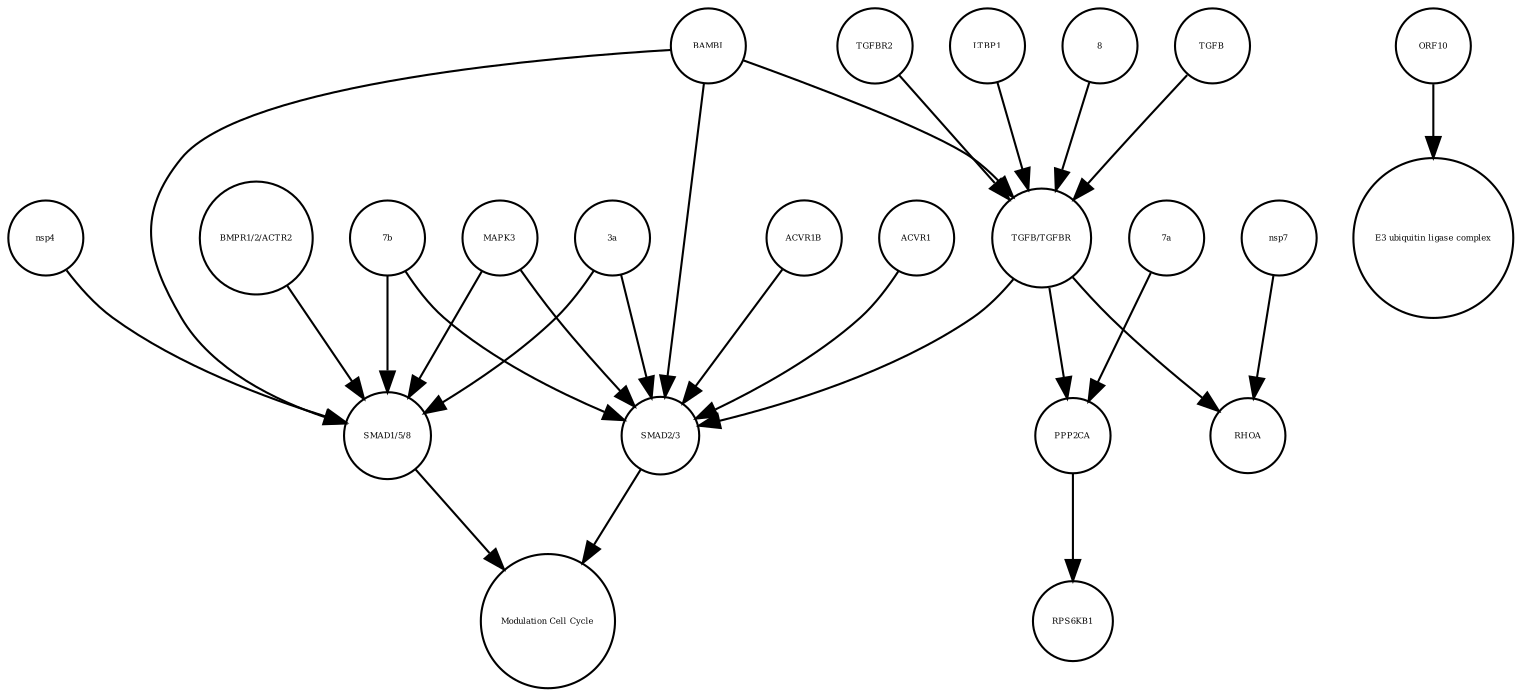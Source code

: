 strict digraph  {
"SMAD1/5/8" [annotation="", bipartite=0, cls=complex, fontsize=4, label="SMAD1/5/8", shape=circle];
"Modulation Cell Cycle" [annotation="", bipartite=0, cls=phenotype, fontsize=4, label="Modulation Cell Cycle", shape=circle];
"SMAD2/3" [annotation="", bipartite=0, cls=complex, fontsize=4, label="SMAD2/3", shape=circle];
nsp4 [annotation="", bipartite=0, cls=macromolecule, fontsize=4, label=nsp4, shape=circle];
ORF10 [annotation="", bipartite=0, cls=macromolecule, fontsize=4, label=ORF10, shape=circle];
BAMBI [annotation="", bipartite=0, cls=macromolecule, fontsize=4, label=BAMBI, shape=circle];
"7b" [annotation="", bipartite=0, cls=macromolecule, fontsize=4, label="7b", shape=circle];
MAPK3 [annotation="", bipartite=0, cls=macromolecule, fontsize=4, label=MAPK3, shape=circle];
PPP2CA [annotation="", bipartite=0, cls=macromolecule, fontsize=4, label=PPP2CA, shape=circle];
"3a" [annotation="", bipartite=0, cls=macromolecule, fontsize=4, label="3a", shape=circle];
RPS6KB1 [annotation="", bipartite=0, cls=macromolecule, fontsize=4, label=RPS6KB1, shape=circle];
"7a" [annotation="", bipartite=0, cls=macromolecule, fontsize=4, label="7a", shape=circle];
ACVR1B [annotation="", bipartite=0, cls=macromolecule, fontsize=4, label=ACVR1B, shape=circle];
"TGFB/TGFBR" [annotation="", bipartite=0, cls=complex, fontsize=4, label="TGFB/TGFBR", shape=circle];
ACVR1 [annotation="", bipartite=0, cls=macromolecule, fontsize=4, label=ACVR1, shape=circle];
LTBP1 [annotation="", bipartite=0, cls=macromolecule, fontsize=4, label=LTBP1, shape=circle];
nsp7 [annotation="", bipartite=0, cls=macromolecule, fontsize=4, label=nsp7, shape=circle];
8 [annotation="", bipartite=0, cls=macromolecule, fontsize=4, label=8, shape=circle];
"BMPR1/2/ACTR2" [annotation="", bipartite=0, cls=complex, fontsize=4, label="BMPR1/2/ACTR2", shape=circle];
RHOA [annotation="", bipartite=0, cls=macromolecule, fontsize=4, label=RHOA, shape=circle];
TGFB [annotation="", bipartite=0, cls=macromolecule, fontsize=4, label=TGFB, shape=circle];
"E3 ubiquitin ligase complex" [annotation="", bipartite=0, cls=complex, fontsize=4, label="E3 ubiquitin ligase complex", shape=circle];
TGFBR2 [annotation="", bipartite=0, cls=macromolecule, fontsize=4, label=TGFBR2, shape=circle];
"SMAD1/5/8" -> "Modulation Cell Cycle"  [annotation="", interaction_type=stimulation];
"SMAD2/3" -> "Modulation Cell Cycle"  [annotation="", interaction_type=stimulation];
nsp4 -> "SMAD1/5/8"  [annotation="urn_miriam_doi_10.1101%2F2020.06.17.156455", interaction_type=stimulation];
ORF10 -> "E3 ubiquitin ligase complex"  [annotation="", interaction_type=production];
BAMBI -> "SMAD1/5/8"  [annotation="urn_miriam_doi_10.1101%2F2020.06.17.156455", interaction_type=inhibition];
BAMBI -> "TGFB/TGFBR"  [annotation="urn_miriam_doi_10.1101%2F2020.06.17.156455", interaction_type=inhibition];
BAMBI -> "SMAD2/3"  [annotation="urn_miriam_doi_10.1101%2F2020.06.17.156455", interaction_type=inhibition];
"7b" -> "SMAD1/5/8"  [annotation="urn_miriam_doi_10.1101%2F2020.06.17.156455", interaction_type=stimulation];
"7b" -> "SMAD2/3"  [annotation="urn_miriam_doi_10.1101%2F2020.06.17.156455", interaction_type=stimulation];
MAPK3 -> "SMAD1/5/8"  [annotation="urn_miriam_doi_10.1101%2F2020.06.17.156455", interaction_type=inhibition];
MAPK3 -> "SMAD2/3"  [annotation="urn_miriam_doi_10.1101%2F2020.06.17.156455", interaction_type=inhibition];
PPP2CA -> RPS6KB1  [annotation="", interaction_type=catalysis];
"3a" -> "SMAD1/5/8"  [annotation="urn_miriam_doi_10.1101%2F2020.06.17.156455", interaction_type=stimulation];
"3a" -> "SMAD2/3"  [annotation="urn_miriam_doi_10.1101%2F2020.06.17.156455", interaction_type=stimulation];
"7a" -> PPP2CA  [annotation="urn_miriam_doi_10.1101%2F2020.03.31.019216", interaction_type=stimulation];
ACVR1B -> "SMAD2/3"  [annotation="urn_miriam_doi_10.1101%2F2020.06.17.156455", interaction_type=catalysis];
"TGFB/TGFBR" -> RHOA  [annotation="urn_miriam_doi_10.1101%2F2020.06.17.156455", interaction_type=stimulation];
"TGFB/TGFBR" -> PPP2CA  [annotation="urn_miriam_doi_10.1101%2F2020.03.31.019216", interaction_type=stimulation];
"TGFB/TGFBR" -> "SMAD2/3"  [annotation="urn_miriam_doi_10.1101%2F2020.06.17.156455", interaction_type=stimulation];
ACVR1 -> "SMAD2/3"  [annotation="urn_miriam_doi_10.1101%2F2020.06.17.156455", interaction_type=catalysis];
LTBP1 -> "TGFB/TGFBR"  [annotation="urn_miriam_doi_10.1101%2F2020.06.17.156455", interaction_type=inhibition];
nsp7 -> RHOA  [annotation="urn_miriam_doi_10.1101%2F2020.06.17.156455", interaction_type=stimulation];
8 -> "TGFB/TGFBR"  [annotation="urn_miriam_doi_10.1101%2F2020.06.17.156455", interaction_type=stimulation];
"BMPR1/2/ACTR2" -> "SMAD1/5/8"  [annotation="urn_miriam_doi_10.1101%2F2020.06.17.156455", interaction_type=catalysis];
TGFB -> "TGFB/TGFBR"  [annotation="", interaction_type=production];
TGFBR2 -> "TGFB/TGFBR"  [annotation="", interaction_type=production];
}
